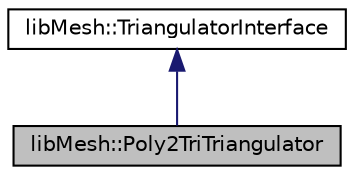 digraph "libMesh::Poly2TriTriangulator"
{
 // INTERACTIVE_SVG=YES
  edge [fontname="Helvetica",fontsize="10",labelfontname="Helvetica",labelfontsize="10"];
  node [fontname="Helvetica",fontsize="10",shape=record];
  Node1 [label="libMesh::Poly2TriTriangulator",height=0.2,width=0.4,color="black", fillcolor="grey75", style="filled" fontcolor="black"];
  Node2 -> Node1 [dir="back",color="midnightblue",fontsize="10",style="solid",fontname="Helvetica"];
  Node2 [label="libMesh::TriangulatorInterface",height=0.2,width=0.4,color="black", fillcolor="white", style="filled",URL="$classlibMesh_1_1TriangulatorInterface.html"];
}
